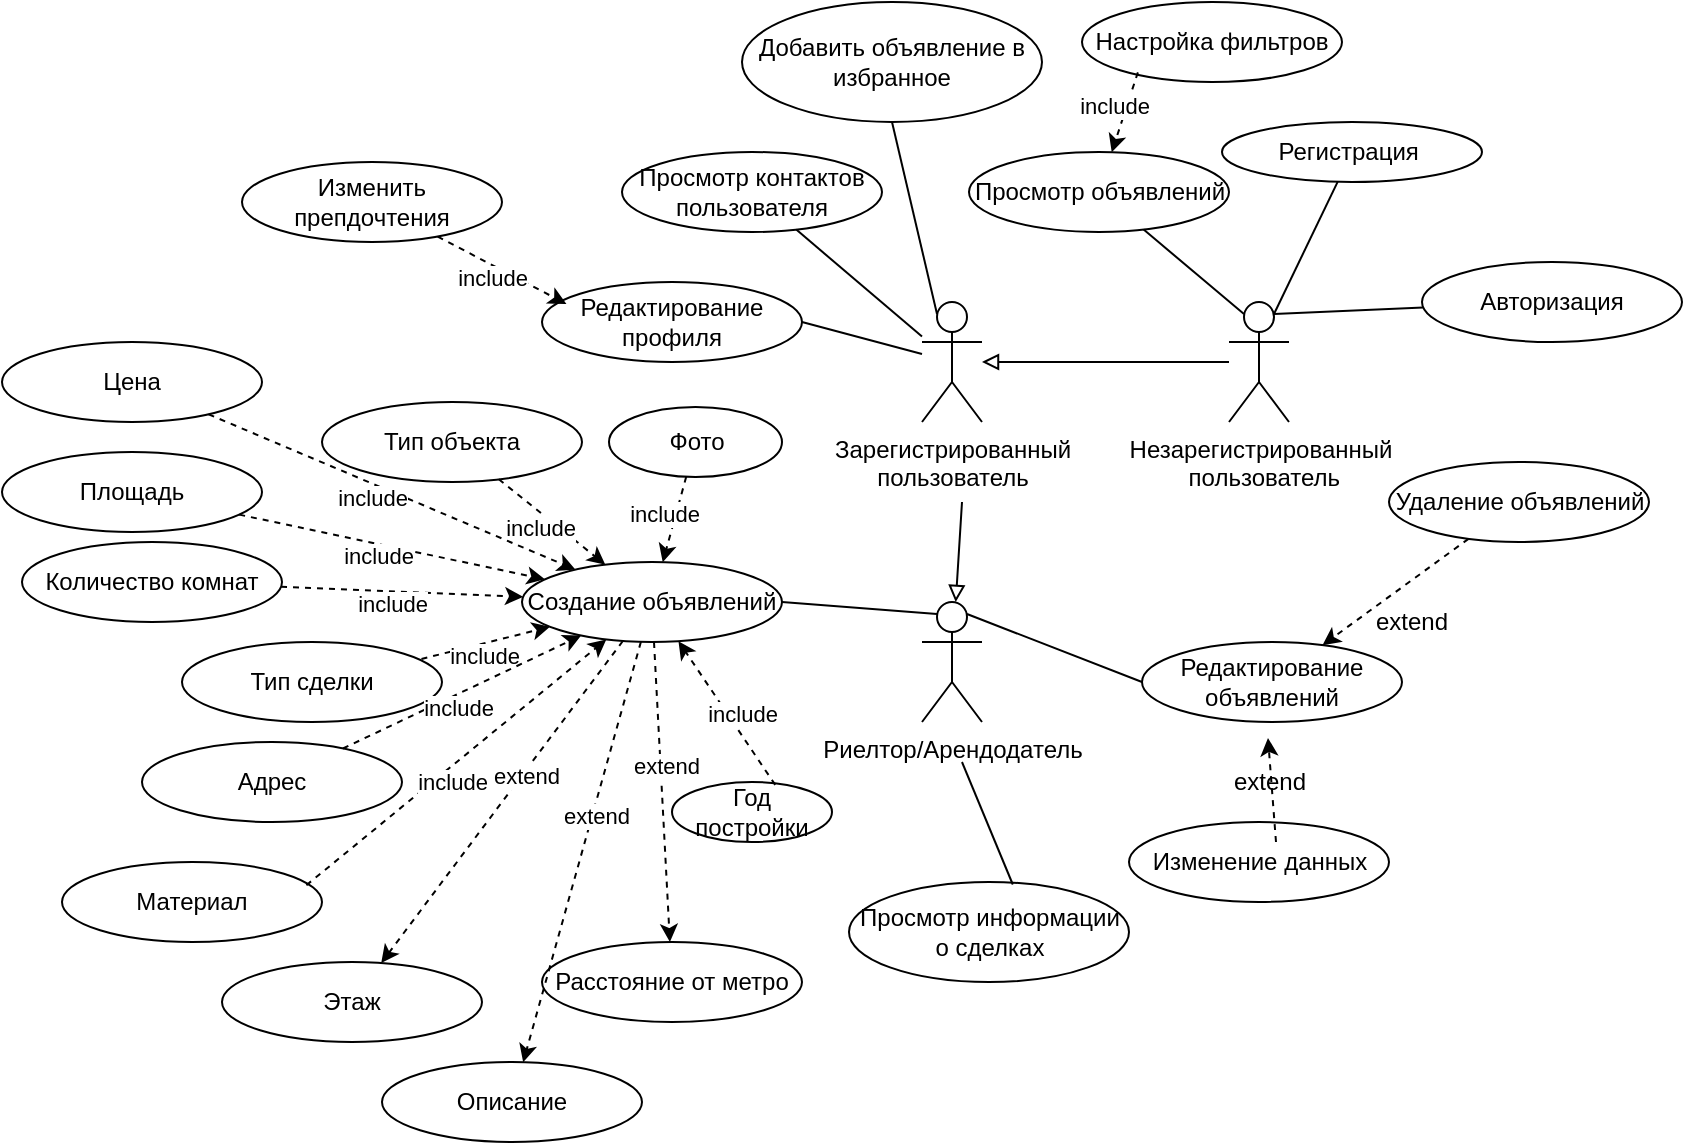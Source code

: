 <mxfile version="22.0.4" type="device">
  <diagram name="Страница — 1" id="iVAzjBKYkmoIFCFFRwwH">
    <mxGraphModel dx="1982" dy="659" grid="1" gridSize="10" guides="1" tooltips="1" connect="1" arrows="1" fold="1" page="1" pageScale="1" pageWidth="827" pageHeight="1169" math="0" shadow="0">
      <root>
        <mxCell id="0" />
        <mxCell id="1" parent="0" />
        <mxCell id="f7qZyiD9QZodtXLCO4V8-1" value="Зарегистрированный&lt;br&gt;пользователь" style="shape=umlActor;verticalLabelPosition=bottom;verticalAlign=top;html=1;outlineConnect=0;" parent="1" vertex="1">
          <mxGeometry x="230" y="490" width="30" height="60" as="geometry" />
        </mxCell>
        <mxCell id="f7qZyiD9QZodtXLCO4V8-2" value="Незарегистрированный&lt;br&gt;&amp;nbsp;пользователь" style="shape=umlActor;verticalLabelPosition=bottom;verticalAlign=top;html=1;outlineConnect=0;" parent="1" vertex="1">
          <mxGeometry x="383.5" y="490" width="30" height="60" as="geometry" />
        </mxCell>
        <mxCell id="f7qZyiD9QZodtXLCO4V8-4" value="Риелтор/Арендодатель" style="shape=umlActor;verticalLabelPosition=bottom;verticalAlign=top;html=1;outlineConnect=0;" parent="1" vertex="1">
          <mxGeometry x="230" y="640" width="30" height="60" as="geometry" />
        </mxCell>
        <mxCell id="f7qZyiD9QZodtXLCO4V8-7" value="Регистрация&amp;nbsp;" style="ellipse;whiteSpace=wrap;html=1;" parent="1" vertex="1">
          <mxGeometry x="380" y="400" width="130" height="30" as="geometry" />
        </mxCell>
        <mxCell id="f7qZyiD9QZodtXLCO4V8-9" value="Авторизация" style="ellipse;whiteSpace=wrap;html=1;" parent="1" vertex="1">
          <mxGeometry x="480" y="470" width="130" height="40" as="geometry" />
        </mxCell>
        <mxCell id="f7qZyiD9QZodtXLCO4V8-10" value="Редактирование профиля" style="ellipse;whiteSpace=wrap;html=1;" parent="1" vertex="1">
          <mxGeometry x="40" y="480" width="130" height="40" as="geometry" />
        </mxCell>
        <mxCell id="f7qZyiD9QZodtXLCO4V8-11" value="Просмотр объявлений" style="ellipse;whiteSpace=wrap;html=1;" parent="1" vertex="1">
          <mxGeometry x="253.5" y="415" width="130" height="40" as="geometry" />
        </mxCell>
        <mxCell id="f7qZyiD9QZodtXLCO4V8-12" value="Редактирование объявлений" style="ellipse;whiteSpace=wrap;html=1;" parent="1" vertex="1">
          <mxGeometry x="340" y="660" width="130" height="40" as="geometry" />
        </mxCell>
        <mxCell id="f7qZyiD9QZodtXLCO4V8-13" value="Удаление объявлений" style="ellipse;whiteSpace=wrap;html=1;" parent="1" vertex="1">
          <mxGeometry x="463.5" y="570" width="130" height="40" as="geometry" />
        </mxCell>
        <mxCell id="f7qZyiD9QZodtXLCO4V8-14" value="Изменение данных" style="ellipse;whiteSpace=wrap;html=1;" parent="1" vertex="1">
          <mxGeometry x="333.5" y="750" width="130" height="40" as="geometry" />
        </mxCell>
        <mxCell id="f7qZyiD9QZodtXLCO4V8-15" value="Создание объявлений" style="ellipse;whiteSpace=wrap;html=1;" parent="1" vertex="1">
          <mxGeometry x="30" y="620" width="130" height="40" as="geometry" />
        </mxCell>
        <mxCell id="f7qZyiD9QZodtXLCO4V8-17" value="" style="endArrow=none;html=1;rounded=0;exitX=0.75;exitY=0.1;exitDx=0;exitDy=0;exitPerimeter=0;" parent="1" source="f7qZyiD9QZodtXLCO4V8-2" target="f7qZyiD9QZodtXLCO4V8-7" edge="1">
          <mxGeometry width="50" height="50" relative="1" as="geometry">
            <mxPoint x="180" y="630" as="sourcePoint" />
            <mxPoint x="230" y="580" as="targetPoint" />
          </mxGeometry>
        </mxCell>
        <mxCell id="f7qZyiD9QZodtXLCO4V8-18" value="" style="endArrow=none;html=1;rounded=0;exitX=0.75;exitY=0.1;exitDx=0;exitDy=0;exitPerimeter=0;" parent="1" source="f7qZyiD9QZodtXLCO4V8-2" target="f7qZyiD9QZodtXLCO4V8-9" edge="1">
          <mxGeometry width="50" height="50" relative="1" as="geometry">
            <mxPoint x="416" y="506" as="sourcePoint" />
            <mxPoint x="448" y="440" as="targetPoint" />
          </mxGeometry>
        </mxCell>
        <mxCell id="f7qZyiD9QZodtXLCO4V8-19" value="" style="endArrow=none;html=1;rounded=0;exitX=0.25;exitY=0.1;exitDx=0;exitDy=0;exitPerimeter=0;" parent="1" source="f7qZyiD9QZodtXLCO4V8-2" target="f7qZyiD9QZodtXLCO4V8-11" edge="1">
          <mxGeometry width="50" height="50" relative="1" as="geometry">
            <mxPoint x="426" y="516" as="sourcePoint" />
            <mxPoint x="458" y="450" as="targetPoint" />
          </mxGeometry>
        </mxCell>
        <mxCell id="f7qZyiD9QZodtXLCO4V8-20" value="" style="endArrow=block;html=1;rounded=0;endFill=0;" parent="1" source="f7qZyiD9QZodtXLCO4V8-2" target="f7qZyiD9QZodtXLCO4V8-1" edge="1">
          <mxGeometry width="50" height="50" relative="1" as="geometry">
            <mxPoint x="160" y="670" as="sourcePoint" />
            <mxPoint x="210" y="620" as="targetPoint" />
          </mxGeometry>
        </mxCell>
        <mxCell id="f7qZyiD9QZodtXLCO4V8-21" value="" style="endArrow=none;html=1;rounded=0;entryX=1;entryY=0.5;entryDx=0;entryDy=0;" parent="1" source="f7qZyiD9QZodtXLCO4V8-1" target="f7qZyiD9QZodtXLCO4V8-10" edge="1">
          <mxGeometry width="50" height="50" relative="1" as="geometry">
            <mxPoint x="401" y="506" as="sourcePoint" />
            <mxPoint x="333" y="463" as="targetPoint" />
          </mxGeometry>
        </mxCell>
        <mxCell id="f7qZyiD9QZodtXLCO4V8-22" value="" style="endArrow=block;html=1;rounded=0;endFill=0;" parent="1" target="f7qZyiD9QZodtXLCO4V8-4" edge="1">
          <mxGeometry width="50" height="50" relative="1" as="geometry">
            <mxPoint x="250" y="590" as="sourcePoint" />
            <mxPoint x="270" y="530" as="targetPoint" />
          </mxGeometry>
        </mxCell>
        <mxCell id="f7qZyiD9QZodtXLCO4V8-23" value="" style="endArrow=none;html=1;rounded=0;entryX=1;entryY=0.5;entryDx=0;entryDy=0;exitX=0.25;exitY=0.1;exitDx=0;exitDy=0;exitPerimeter=0;" parent="1" source="f7qZyiD9QZodtXLCO4V8-4" target="f7qZyiD9QZodtXLCO4V8-15" edge="1">
          <mxGeometry width="50" height="50" relative="1" as="geometry">
            <mxPoint x="240" y="528" as="sourcePoint" />
            <mxPoint x="180" y="520" as="targetPoint" />
          </mxGeometry>
        </mxCell>
        <mxCell id="f7qZyiD9QZodtXLCO4V8-24" value="" style="endArrow=none;html=1;rounded=0;entryX=0;entryY=0.5;entryDx=0;entryDy=0;exitX=0.75;exitY=0.1;exitDx=0;exitDy=0;exitPerimeter=0;" parent="1" source="f7qZyiD9QZodtXLCO4V8-4" target="f7qZyiD9QZodtXLCO4V8-12" edge="1">
          <mxGeometry width="50" height="50" relative="1" as="geometry">
            <mxPoint x="248" y="656" as="sourcePoint" />
            <mxPoint x="180" y="640" as="targetPoint" />
          </mxGeometry>
        </mxCell>
        <mxCell id="f7qZyiD9QZodtXLCO4V8-31" value="" style="endArrow=classic;html=1;rounded=0;dashed=1;entryX=0.094;entryY=0.275;entryDx=0;entryDy=0;entryPerimeter=0;" parent="1" source="f7qZyiD9QZodtXLCO4V8-44" target="f7qZyiD9QZodtXLCO4V8-10" edge="1">
          <mxGeometry width="50" height="50" relative="1" as="geometry">
            <mxPoint y="490" as="sourcePoint" />
            <mxPoint x="330" y="840" as="targetPoint" />
          </mxGeometry>
        </mxCell>
        <mxCell id="f7qZyiD9QZodtXLCO4V8-48" value="include" style="edgeLabel;html=1;align=center;verticalAlign=middle;resizable=0;points=[];" parent="f7qZyiD9QZodtXLCO4V8-31" vertex="1" connectable="0">
          <mxGeometry x="-0.083" y="-6" relative="1" as="geometry">
            <mxPoint as="offset" />
          </mxGeometry>
        </mxCell>
        <mxCell id="f7qZyiD9QZodtXLCO4V8-32" value="" style="endArrow=classic;html=1;rounded=0;dashed=1;" parent="1" source="f7qZyiD9QZodtXLCO4V8-13" target="f7qZyiD9QZodtXLCO4V8-12" edge="1">
          <mxGeometry width="50" height="50" relative="1" as="geometry">
            <mxPoint x="407" y="760" as="sourcePoint" />
            <mxPoint x="403" y="708" as="targetPoint" />
          </mxGeometry>
        </mxCell>
        <mxCell id="f7qZyiD9QZodtXLCO4V8-33" value="extend" style="text;html=1;strokeColor=none;fillColor=none;align=center;verticalAlign=middle;whiteSpace=wrap;rounded=0;" parent="1" vertex="1">
          <mxGeometry x="450" y="640" width="50" height="20" as="geometry" />
        </mxCell>
        <mxCell id="f7qZyiD9QZodtXLCO4V8-35" value="extend" style="text;html=1;strokeColor=none;fillColor=none;align=center;verticalAlign=middle;whiteSpace=wrap;rounded=0;" parent="1" vertex="1">
          <mxGeometry x="383.5" y="720" width="40" height="20" as="geometry" />
        </mxCell>
        <mxCell id="f7qZyiD9QZodtXLCO4V8-37" value="Просмотр контактов пользователя" style="ellipse;whiteSpace=wrap;html=1;" parent="1" vertex="1">
          <mxGeometry x="80" y="415" width="130" height="40" as="geometry" />
        </mxCell>
        <mxCell id="f7qZyiD9QZodtXLCO4V8-39" value="" style="endArrow=none;html=1;rounded=0;" parent="1" source="f7qZyiD9QZodtXLCO4V8-1" target="f7qZyiD9QZodtXLCO4V8-37" edge="1">
          <mxGeometry width="50" height="50" relative="1" as="geometry">
            <mxPoint x="240" y="526" as="sourcePoint" />
            <mxPoint x="180" y="510" as="targetPoint" />
          </mxGeometry>
        </mxCell>
        <mxCell id="f7qZyiD9QZodtXLCO4V8-40" value="Просмотр информации о сделках" style="ellipse;whiteSpace=wrap;html=1;" parent="1" vertex="1">
          <mxGeometry x="193.5" y="780" width="140" height="50" as="geometry" />
        </mxCell>
        <mxCell id="f7qZyiD9QZodtXLCO4V8-41" value="" style="endArrow=none;html=1;rounded=0;entryX=0.585;entryY=0.025;entryDx=0;entryDy=0;entryPerimeter=0;" parent="1" target="f7qZyiD9QZodtXLCO4V8-40" edge="1">
          <mxGeometry width="50" height="50" relative="1" as="geometry">
            <mxPoint x="250" y="720" as="sourcePoint" />
            <mxPoint x="440" y="590" as="targetPoint" />
          </mxGeometry>
        </mxCell>
        <mxCell id="f7qZyiD9QZodtXLCO4V8-44" value="Изменить препдочтения" style="ellipse;whiteSpace=wrap;html=1;" parent="1" vertex="1">
          <mxGeometry x="-110" y="420" width="130" height="40" as="geometry" />
        </mxCell>
        <mxCell id="f7qZyiD9QZodtXLCO4V8-46" value="" style="endArrow=classic;html=1;rounded=0;entryX=0.408;entryY=0.95;entryDx=0;entryDy=0;entryPerimeter=0;dashed=1;" parent="1" edge="1">
          <mxGeometry width="50" height="50" relative="1" as="geometry">
            <mxPoint x="407" y="760" as="sourcePoint" />
            <mxPoint x="403" y="708" as="targetPoint" />
          </mxGeometry>
        </mxCell>
        <mxCell id="f7qZyiD9QZodtXLCO4V8-50" value="Добавить объявление в избранное" style="ellipse;whiteSpace=wrap;html=1;" parent="1" vertex="1">
          <mxGeometry x="140" y="340" width="150" height="60" as="geometry" />
        </mxCell>
        <mxCell id="f7qZyiD9QZodtXLCO4V8-51" value="" style="endArrow=none;html=1;rounded=0;exitX=0.25;exitY=0.1;exitDx=0;exitDy=0;exitPerimeter=0;entryX=0.5;entryY=1;entryDx=0;entryDy=0;" parent="1" source="f7qZyiD9QZodtXLCO4V8-1" target="f7qZyiD9QZodtXLCO4V8-50" edge="1">
          <mxGeometry width="50" height="50" relative="1" as="geometry">
            <mxPoint x="240" y="517" as="sourcePoint" />
            <mxPoint x="177" y="464" as="targetPoint" />
          </mxGeometry>
        </mxCell>
        <mxCell id="f7qZyiD9QZodtXLCO4V8-53" value="Настройка фильтров" style="ellipse;whiteSpace=wrap;html=1;" parent="1" vertex="1">
          <mxGeometry x="310" y="340" width="130" height="40" as="geometry" />
        </mxCell>
        <mxCell id="f7qZyiD9QZodtXLCO4V8-55" value="" style="endArrow=classic;html=1;rounded=0;dashed=1;exitX=0.215;exitY=0.879;exitDx=0;exitDy=0;exitPerimeter=0;" parent="1" source="f7qZyiD9QZodtXLCO4V8-53" target="f7qZyiD9QZodtXLCO4V8-11" edge="1">
          <mxGeometry width="50" height="50" relative="1" as="geometry">
            <mxPoint x="75" y="494" as="sourcePoint" />
            <mxPoint x="360" y="400" as="targetPoint" />
          </mxGeometry>
        </mxCell>
        <mxCell id="f7qZyiD9QZodtXLCO4V8-56" value="include" style="edgeLabel;html=1;align=center;verticalAlign=middle;resizable=0;points=[];" parent="f7qZyiD9QZodtXLCO4V8-55" vertex="1" connectable="0">
          <mxGeometry x="-0.083" y="-6" relative="1" as="geometry">
            <mxPoint as="offset" />
          </mxGeometry>
        </mxCell>
        <mxCell id="ivQZWjEcMgihgDuRmNQI-1" value="Тип объекта" style="ellipse;whiteSpace=wrap;html=1;" vertex="1" parent="1">
          <mxGeometry x="-70" y="540" width="130" height="40" as="geometry" />
        </mxCell>
        <mxCell id="ivQZWjEcMgihgDuRmNQI-2" value="Площадь" style="ellipse;whiteSpace=wrap;html=1;" vertex="1" parent="1">
          <mxGeometry x="-230" y="565" width="130" height="40" as="geometry" />
        </mxCell>
        <mxCell id="ivQZWjEcMgihgDuRmNQI-3" value="Тип сделки" style="ellipse;whiteSpace=wrap;html=1;" vertex="1" parent="1">
          <mxGeometry x="-140" y="660" width="130" height="40" as="geometry" />
        </mxCell>
        <mxCell id="ivQZWjEcMgihgDuRmNQI-4" value="Адрес" style="ellipse;whiteSpace=wrap;html=1;" vertex="1" parent="1">
          <mxGeometry x="-160" y="710" width="130" height="40" as="geometry" />
        </mxCell>
        <mxCell id="ivQZWjEcMgihgDuRmNQI-5" value="Фото" style="ellipse;whiteSpace=wrap;html=1;" vertex="1" parent="1">
          <mxGeometry x="73.5" y="542.5" width="86.5" height="35" as="geometry" />
        </mxCell>
        <mxCell id="ivQZWjEcMgihgDuRmNQI-6" value="Описание" style="ellipse;whiteSpace=wrap;html=1;" vertex="1" parent="1">
          <mxGeometry x="-40" y="870" width="130" height="40" as="geometry" />
        </mxCell>
        <mxCell id="ivQZWjEcMgihgDuRmNQI-7" value="Количество комнат" style="ellipse;whiteSpace=wrap;html=1;" vertex="1" parent="1">
          <mxGeometry x="-220" y="610" width="130" height="40" as="geometry" />
        </mxCell>
        <mxCell id="ivQZWjEcMgihgDuRmNQI-8" value="Этаж&lt;br&gt;" style="ellipse;whiteSpace=wrap;html=1;" vertex="1" parent="1">
          <mxGeometry x="-120" y="820" width="130" height="40" as="geometry" />
        </mxCell>
        <mxCell id="ivQZWjEcMgihgDuRmNQI-10" value="Год постройки" style="ellipse;whiteSpace=wrap;html=1;" vertex="1" parent="1">
          <mxGeometry x="105" y="730" width="80" height="30" as="geometry" />
        </mxCell>
        <mxCell id="ivQZWjEcMgihgDuRmNQI-11" value="Материал" style="ellipse;whiteSpace=wrap;html=1;" vertex="1" parent="1">
          <mxGeometry x="-200" y="770" width="130" height="40" as="geometry" />
        </mxCell>
        <mxCell id="ivQZWjEcMgihgDuRmNQI-12" value="Цена" style="ellipse;whiteSpace=wrap;html=1;" vertex="1" parent="1">
          <mxGeometry x="-230" y="510" width="130" height="40" as="geometry" />
        </mxCell>
        <mxCell id="ivQZWjEcMgihgDuRmNQI-13" value="Расстояние от метро" style="ellipse;whiteSpace=wrap;html=1;" vertex="1" parent="1">
          <mxGeometry x="40" y="810" width="130" height="40" as="geometry" />
        </mxCell>
        <mxCell id="ivQZWjEcMgihgDuRmNQI-14" value="" style="endArrow=classic;html=1;rounded=0;dashed=1;" edge="1" parent="1" source="ivQZWjEcMgihgDuRmNQI-1" target="f7qZyiD9QZodtXLCO4V8-15">
          <mxGeometry width="50" height="50" relative="1" as="geometry">
            <mxPoint x="-2" y="467" as="sourcePoint" />
            <mxPoint x="62" y="501" as="targetPoint" />
          </mxGeometry>
        </mxCell>
        <mxCell id="ivQZWjEcMgihgDuRmNQI-15" value="include" style="edgeLabel;html=1;align=center;verticalAlign=middle;resizable=0;points=[];" vertex="1" connectable="0" parent="ivQZWjEcMgihgDuRmNQI-14">
          <mxGeometry x="-0.083" y="-6" relative="1" as="geometry">
            <mxPoint as="offset" />
          </mxGeometry>
        </mxCell>
        <mxCell id="ivQZWjEcMgihgDuRmNQI-16" value="" style="endArrow=classic;html=1;rounded=0;dashed=1;" edge="1" parent="1" source="ivQZWjEcMgihgDuRmNQI-2" target="f7qZyiD9QZodtXLCO4V8-15">
          <mxGeometry width="50" height="50" relative="1" as="geometry">
            <mxPoint x="8" y="477" as="sourcePoint" />
            <mxPoint x="72" y="511" as="targetPoint" />
          </mxGeometry>
        </mxCell>
        <mxCell id="ivQZWjEcMgihgDuRmNQI-17" value="include" style="edgeLabel;html=1;align=center;verticalAlign=middle;resizable=0;points=[];" vertex="1" connectable="0" parent="ivQZWjEcMgihgDuRmNQI-16">
          <mxGeometry x="-0.083" y="-6" relative="1" as="geometry">
            <mxPoint as="offset" />
          </mxGeometry>
        </mxCell>
        <mxCell id="ivQZWjEcMgihgDuRmNQI-18" value="" style="endArrow=classic;html=1;rounded=0;dashed=1;" edge="1" parent="1" source="ivQZWjEcMgihgDuRmNQI-12" target="f7qZyiD9QZodtXLCO4V8-15">
          <mxGeometry width="50" height="50" relative="1" as="geometry">
            <mxPoint x="18" y="487" as="sourcePoint" />
            <mxPoint x="82" y="521" as="targetPoint" />
          </mxGeometry>
        </mxCell>
        <mxCell id="ivQZWjEcMgihgDuRmNQI-19" value="include" style="edgeLabel;html=1;align=center;verticalAlign=middle;resizable=0;points=[];" vertex="1" connectable="0" parent="ivQZWjEcMgihgDuRmNQI-18">
          <mxGeometry x="-0.083" y="-6" relative="1" as="geometry">
            <mxPoint as="offset" />
          </mxGeometry>
        </mxCell>
        <mxCell id="ivQZWjEcMgihgDuRmNQI-20" value="" style="endArrow=classic;html=1;rounded=0;dashed=1;exitX=0.921;exitY=0.212;exitDx=0;exitDy=0;exitPerimeter=0;" edge="1" parent="1" source="ivQZWjEcMgihgDuRmNQI-3" target="f7qZyiD9QZodtXLCO4V8-15">
          <mxGeometry width="50" height="50" relative="1" as="geometry">
            <mxPoint x="28" y="497" as="sourcePoint" />
            <mxPoint x="92" y="531" as="targetPoint" />
          </mxGeometry>
        </mxCell>
        <mxCell id="ivQZWjEcMgihgDuRmNQI-21" value="include" style="edgeLabel;html=1;align=center;verticalAlign=middle;resizable=0;points=[];" vertex="1" connectable="0" parent="ivQZWjEcMgihgDuRmNQI-20">
          <mxGeometry x="-0.083" y="-6" relative="1" as="geometry">
            <mxPoint as="offset" />
          </mxGeometry>
        </mxCell>
        <mxCell id="ivQZWjEcMgihgDuRmNQI-22" value="" style="endArrow=classic;html=1;rounded=0;dashed=1;" edge="1" parent="1" source="ivQZWjEcMgihgDuRmNQI-4" target="f7qZyiD9QZodtXLCO4V8-15">
          <mxGeometry width="50" height="50" relative="1" as="geometry">
            <mxPoint x="38" y="507" as="sourcePoint" />
            <mxPoint x="102" y="541" as="targetPoint" />
          </mxGeometry>
        </mxCell>
        <mxCell id="ivQZWjEcMgihgDuRmNQI-23" value="include" style="edgeLabel;html=1;align=center;verticalAlign=middle;resizable=0;points=[];" vertex="1" connectable="0" parent="ivQZWjEcMgihgDuRmNQI-22">
          <mxGeometry x="-0.083" y="-6" relative="1" as="geometry">
            <mxPoint as="offset" />
          </mxGeometry>
        </mxCell>
        <mxCell id="ivQZWjEcMgihgDuRmNQI-24" value="" style="endArrow=classic;html=1;rounded=0;dashed=1;" edge="1" parent="1" source="ivQZWjEcMgihgDuRmNQI-5" target="f7qZyiD9QZodtXLCO4V8-15">
          <mxGeometry width="50" height="50" relative="1" as="geometry">
            <mxPoint x="48" y="517" as="sourcePoint" />
            <mxPoint x="112" y="551" as="targetPoint" />
          </mxGeometry>
        </mxCell>
        <mxCell id="ivQZWjEcMgihgDuRmNQI-25" value="include" style="edgeLabel;html=1;align=center;verticalAlign=middle;resizable=0;points=[];" vertex="1" connectable="0" parent="ivQZWjEcMgihgDuRmNQI-24">
          <mxGeometry x="-0.083" y="-6" relative="1" as="geometry">
            <mxPoint as="offset" />
          </mxGeometry>
        </mxCell>
        <mxCell id="ivQZWjEcMgihgDuRmNQI-26" value="" style="endArrow=classic;html=1;rounded=0;dashed=1;" edge="1" parent="1" source="ivQZWjEcMgihgDuRmNQI-7" target="f7qZyiD9QZodtXLCO4V8-15">
          <mxGeometry width="50" height="50" relative="1" as="geometry">
            <mxPoint x="58" y="527" as="sourcePoint" />
            <mxPoint x="122" y="561" as="targetPoint" />
          </mxGeometry>
        </mxCell>
        <mxCell id="ivQZWjEcMgihgDuRmNQI-27" value="include" style="edgeLabel;html=1;align=center;verticalAlign=middle;resizable=0;points=[];" vertex="1" connectable="0" parent="ivQZWjEcMgihgDuRmNQI-26">
          <mxGeometry x="-0.083" y="-6" relative="1" as="geometry">
            <mxPoint as="offset" />
          </mxGeometry>
        </mxCell>
        <mxCell id="ivQZWjEcMgihgDuRmNQI-28" value="" style="endArrow=classic;html=1;rounded=0;dashed=1;exitX=0.645;exitY=0.048;exitDx=0;exitDy=0;exitPerimeter=0;" edge="1" parent="1" source="ivQZWjEcMgihgDuRmNQI-10" target="f7qZyiD9QZodtXLCO4V8-15">
          <mxGeometry width="50" height="50" relative="1" as="geometry">
            <mxPoint x="68" y="537" as="sourcePoint" />
            <mxPoint x="132" y="571" as="targetPoint" />
          </mxGeometry>
        </mxCell>
        <mxCell id="ivQZWjEcMgihgDuRmNQI-29" value="include" style="edgeLabel;html=1;align=center;verticalAlign=middle;resizable=0;points=[];" vertex="1" connectable="0" parent="ivQZWjEcMgihgDuRmNQI-28">
          <mxGeometry x="-0.083" y="-6" relative="1" as="geometry">
            <mxPoint as="offset" />
          </mxGeometry>
        </mxCell>
        <mxCell id="ivQZWjEcMgihgDuRmNQI-30" value="" style="endArrow=classic;html=1;rounded=0;dashed=1;exitX=0.94;exitY=0.29;exitDx=0;exitDy=0;exitPerimeter=0;" edge="1" parent="1" source="ivQZWjEcMgihgDuRmNQI-11" target="f7qZyiD9QZodtXLCO4V8-15">
          <mxGeometry width="50" height="50" relative="1" as="geometry">
            <mxPoint x="78" y="547" as="sourcePoint" />
            <mxPoint x="142" y="581" as="targetPoint" />
          </mxGeometry>
        </mxCell>
        <mxCell id="ivQZWjEcMgihgDuRmNQI-31" value="include" style="edgeLabel;html=1;align=center;verticalAlign=middle;resizable=0;points=[];" vertex="1" connectable="0" parent="ivQZWjEcMgihgDuRmNQI-30">
          <mxGeometry x="-0.083" y="-6" relative="1" as="geometry">
            <mxPoint as="offset" />
          </mxGeometry>
        </mxCell>
        <mxCell id="ivQZWjEcMgihgDuRmNQI-35" value="" style="endArrow=classic;html=1;rounded=0;dashed=1;" edge="1" parent="1" source="f7qZyiD9QZodtXLCO4V8-15" target="ivQZWjEcMgihgDuRmNQI-8">
          <mxGeometry width="50" height="50" relative="1" as="geometry">
            <mxPoint x="-10" y="800" as="sourcePoint" />
            <mxPoint x="413" y="718" as="targetPoint" />
          </mxGeometry>
        </mxCell>
        <mxCell id="ivQZWjEcMgihgDuRmNQI-37" value="extend" style="edgeLabel;html=1;align=center;verticalAlign=middle;resizable=0;points=[];" vertex="1" connectable="0" parent="ivQZWjEcMgihgDuRmNQI-35">
          <mxGeometry x="-0.177" y="2" relative="1" as="geometry">
            <mxPoint as="offset" />
          </mxGeometry>
        </mxCell>
        <mxCell id="ivQZWjEcMgihgDuRmNQI-38" value="" style="endArrow=classic;html=1;rounded=0;dashed=1;" edge="1" parent="1" source="f7qZyiD9QZodtXLCO4V8-15" target="ivQZWjEcMgihgDuRmNQI-13">
          <mxGeometry width="50" height="50" relative="1" as="geometry">
            <mxPoint x="140" y="780" as="sourcePoint" />
            <mxPoint x="90" y="669" as="targetPoint" />
          </mxGeometry>
        </mxCell>
        <mxCell id="ivQZWjEcMgihgDuRmNQI-39" value="extend" style="edgeLabel;html=1;align=center;verticalAlign=middle;resizable=0;points=[];" vertex="1" connectable="0" parent="ivQZWjEcMgihgDuRmNQI-38">
          <mxGeometry x="-0.177" y="2" relative="1" as="geometry">
            <mxPoint as="offset" />
          </mxGeometry>
        </mxCell>
        <mxCell id="ivQZWjEcMgihgDuRmNQI-40" value="" style="endArrow=classic;html=1;rounded=0;dashed=1;" edge="1" parent="1" source="f7qZyiD9QZodtXLCO4V8-15" target="ivQZWjEcMgihgDuRmNQI-6">
          <mxGeometry width="50" height="50" relative="1" as="geometry">
            <mxPoint x="20" y="820" as="sourcePoint" />
            <mxPoint x="100" y="679" as="targetPoint" />
          </mxGeometry>
        </mxCell>
        <mxCell id="ivQZWjEcMgihgDuRmNQI-41" value="extend" style="edgeLabel;html=1;align=center;verticalAlign=middle;resizable=0;points=[];" vertex="1" connectable="0" parent="ivQZWjEcMgihgDuRmNQI-40">
          <mxGeometry x="-0.177" y="2" relative="1" as="geometry">
            <mxPoint as="offset" />
          </mxGeometry>
        </mxCell>
      </root>
    </mxGraphModel>
  </diagram>
</mxfile>
